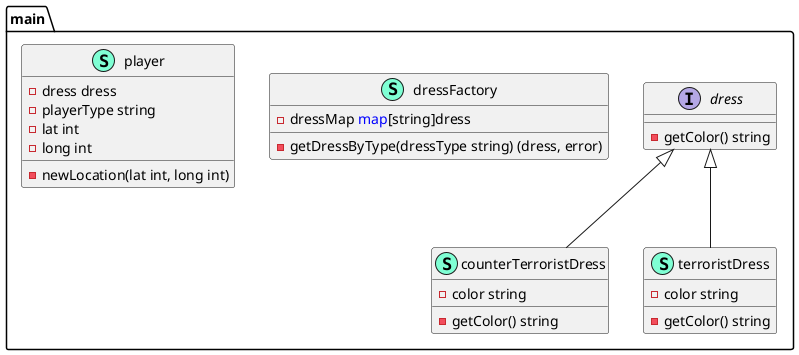 @startuml
namespace main {
    class counterTerroristDress << (S,Aquamarine) >> {
        - color string

        - getColor() string

    }
    interface dress  {
        - getColor() string

    }
    class dressFactory << (S,Aquamarine) >> {
        - dressMap <font color=blue>map</font>[string]dress

        - getDressByType(dressType string) (dress, error)

    }
    class player << (S,Aquamarine) >> {
        - dress dress
        - playerType string
        - lat int
        - long int

        - newLocation(lat int, long int) 

    }
    class terroristDress << (S,Aquamarine) >> {
        - color string

        - getColor() string

    }
}

"main.dress" <|-- "main.counterTerroristDress"
"main.dress" <|-- "main.terroristDress"

@enduml
